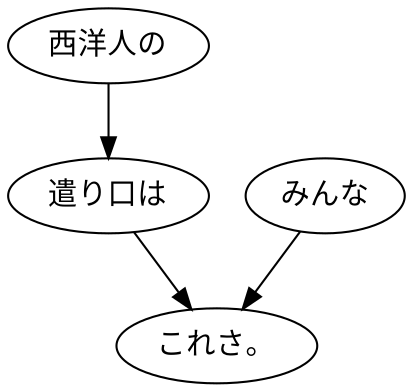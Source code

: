 digraph graph5512 {
	node0 [label="西洋人の"];
	node1 [label="遣り口は"];
	node2 [label="みんな"];
	node3 [label="これさ。"];
	node0 -> node1;
	node1 -> node3;
	node2 -> node3;
}

